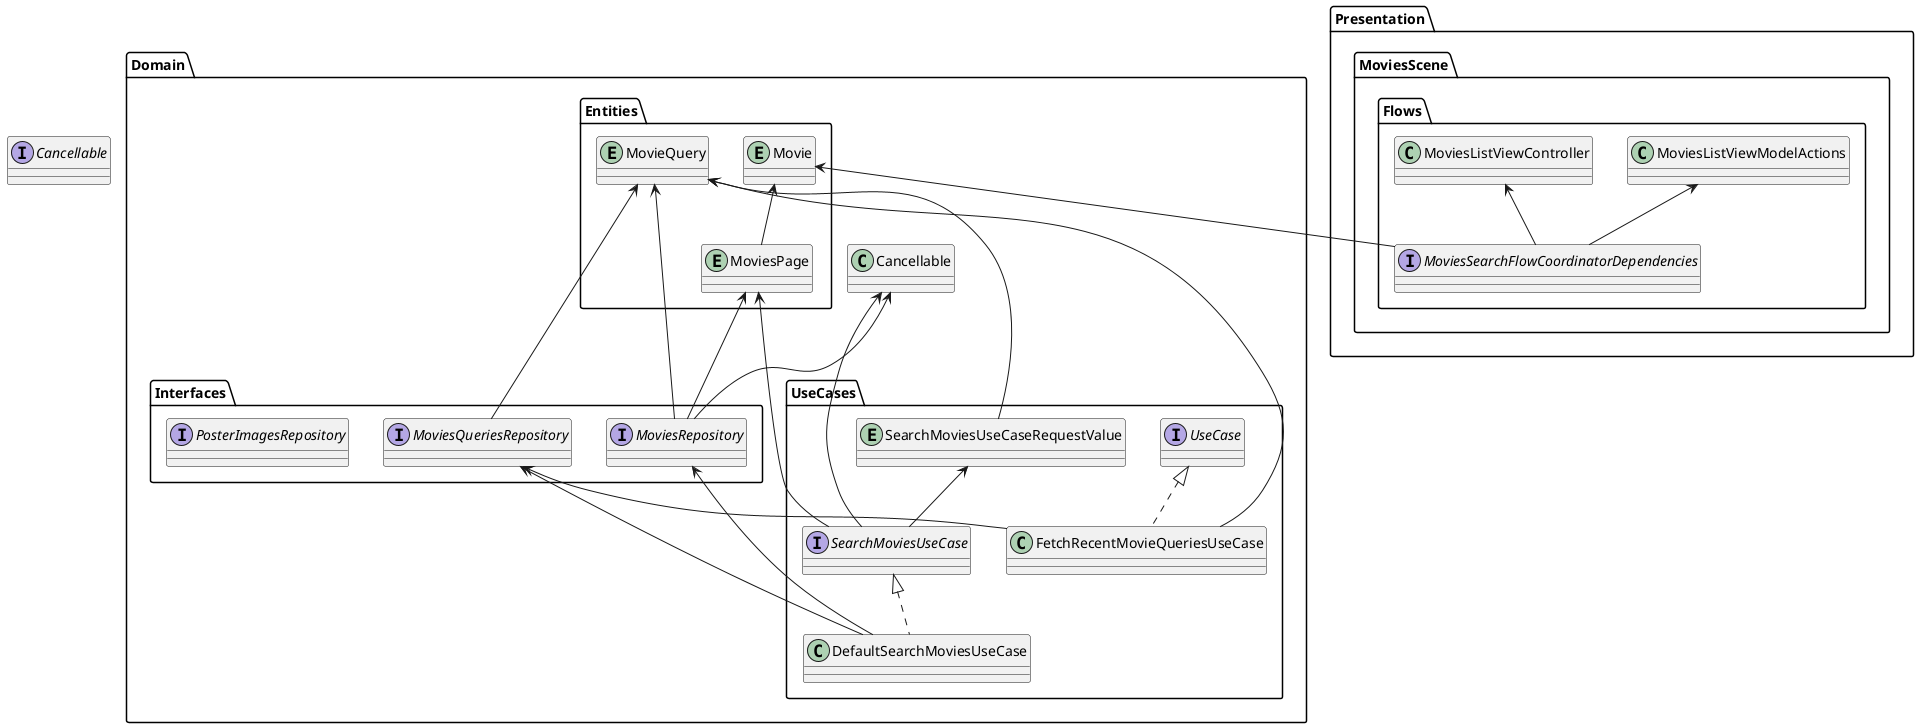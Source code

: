 @startuml

package Domain {
    package Entities {
        entity Movie
        entity MoviesPage
        entity MovieQuery
    }

    Movie <-- MoviesPage

    package UseCases {
        interface SearchMoviesUseCase
        interface UseCase

        entity SearchMoviesUseCaseRequestValue

        class DefaultSearchMoviesUseCase
        class FetchRecentMovieQueriesUseCase
    }

    package Interfaces {
        interface MoviesRepository
        interface MoviesQueriesRepository
        interface PosterImagesRepository
    }

    SearchMoviesUseCaseRequestValue <-- SearchMoviesUseCase
    MoviesPage <-- SearchMoviesUseCase
    Cancellable <-- SearchMoviesUseCase

    MovieQuery <-- SearchMoviesUseCaseRequestValue

    SearchMoviesUseCase <|.. DefaultSearchMoviesUseCase
    MoviesRepository <-- DefaultSearchMoviesUseCase
    MoviesQueriesRepository <-- DefaultSearchMoviesUseCase

    UseCase <|.. FetchRecentMovieQueriesUseCase
    MovieQuery <-- FetchRecentMovieQueriesUseCase
    MoviesQueriesRepository <-- FetchRecentMovieQueriesUseCase

    MovieQuery <-- MoviesRepository
    MoviesPage <-- MoviesRepository
    Cancellable <-- MoviesRepository

    MovieQuery <-- MoviesQueriesRepository
}

package Presentation {
    package MoviesScene {
        package Flows {
            interface MoviesSearchFlowCoordinatorDependencies

            MoviesListViewModelActions <-- MoviesSearchFlowCoordinatorDependencies
            MoviesListViewController <-- MoviesSearchFlowCoordinatorDependencies
            Movie <-- MoviesSearchFlowCoordinatorDependencies
        }
    }
}









interface Cancellable

@enduml